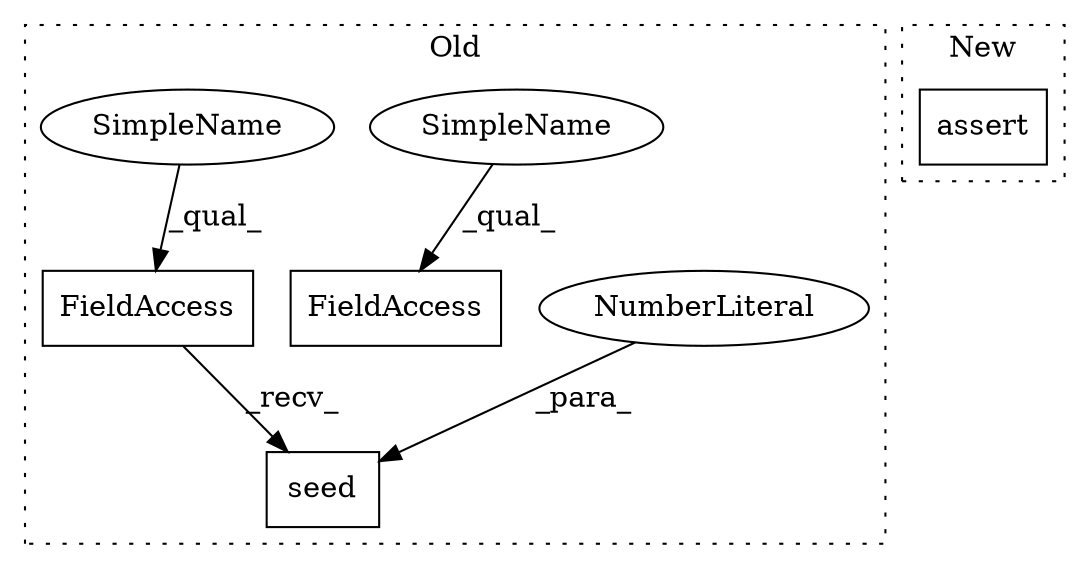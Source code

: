 digraph G {
subgraph cluster0 {
1 [label="seed" a="32" s="1301,1307" l="5,1" shape="box"];
3 [label="FieldAccess" a="22" s="1288" l="12" shape="box"];
4 [label="NumberLiteral" a="34" s="1306" l="1" shape="ellipse"];
5 [label="FieldAccess" a="22" s="1314" l="12" shape="box"];
6 [label="SimpleName" a="42" s="1314" l="5" shape="ellipse"];
7 [label="SimpleName" a="42" s="1288" l="5" shape="ellipse"];
label = "Old";
style="dotted";
}
subgraph cluster1 {
2 [label="assert" a="32" s="1522,1568" l="19,1" shape="box"];
label = "New";
style="dotted";
}
3 -> 1 [label="_recv_"];
4 -> 1 [label="_para_"];
6 -> 5 [label="_qual_"];
7 -> 3 [label="_qual_"];
}